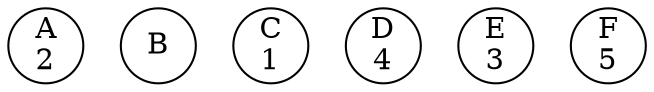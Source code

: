 digraph bank {
	 0 [label= "A\n2" , pos= "1,0!" , shape=circle, fixedsize=true, width=0.5 ]
	 1 [label= "B\n" , pos= "0,1!" , shape=circle, fixedsize=true, width=0.5 ]
	 2 [label= "C\n1" , pos= "1,2!" , shape=circle, fixedsize=true, width=0.5 ]
	 3 [label= "D\n4" , pos= "2,2!" , shape=circle, fixedsize=true, width=0.5 ]
	 4 [label= "E\n3" , pos= "3,1!" , shape=circle, fixedsize=true, width=0.5 ]
	 5 [label= "F\n5" , pos= "2,0!" , shape=circle, fixedsize=true, width=0.5 ]
}
